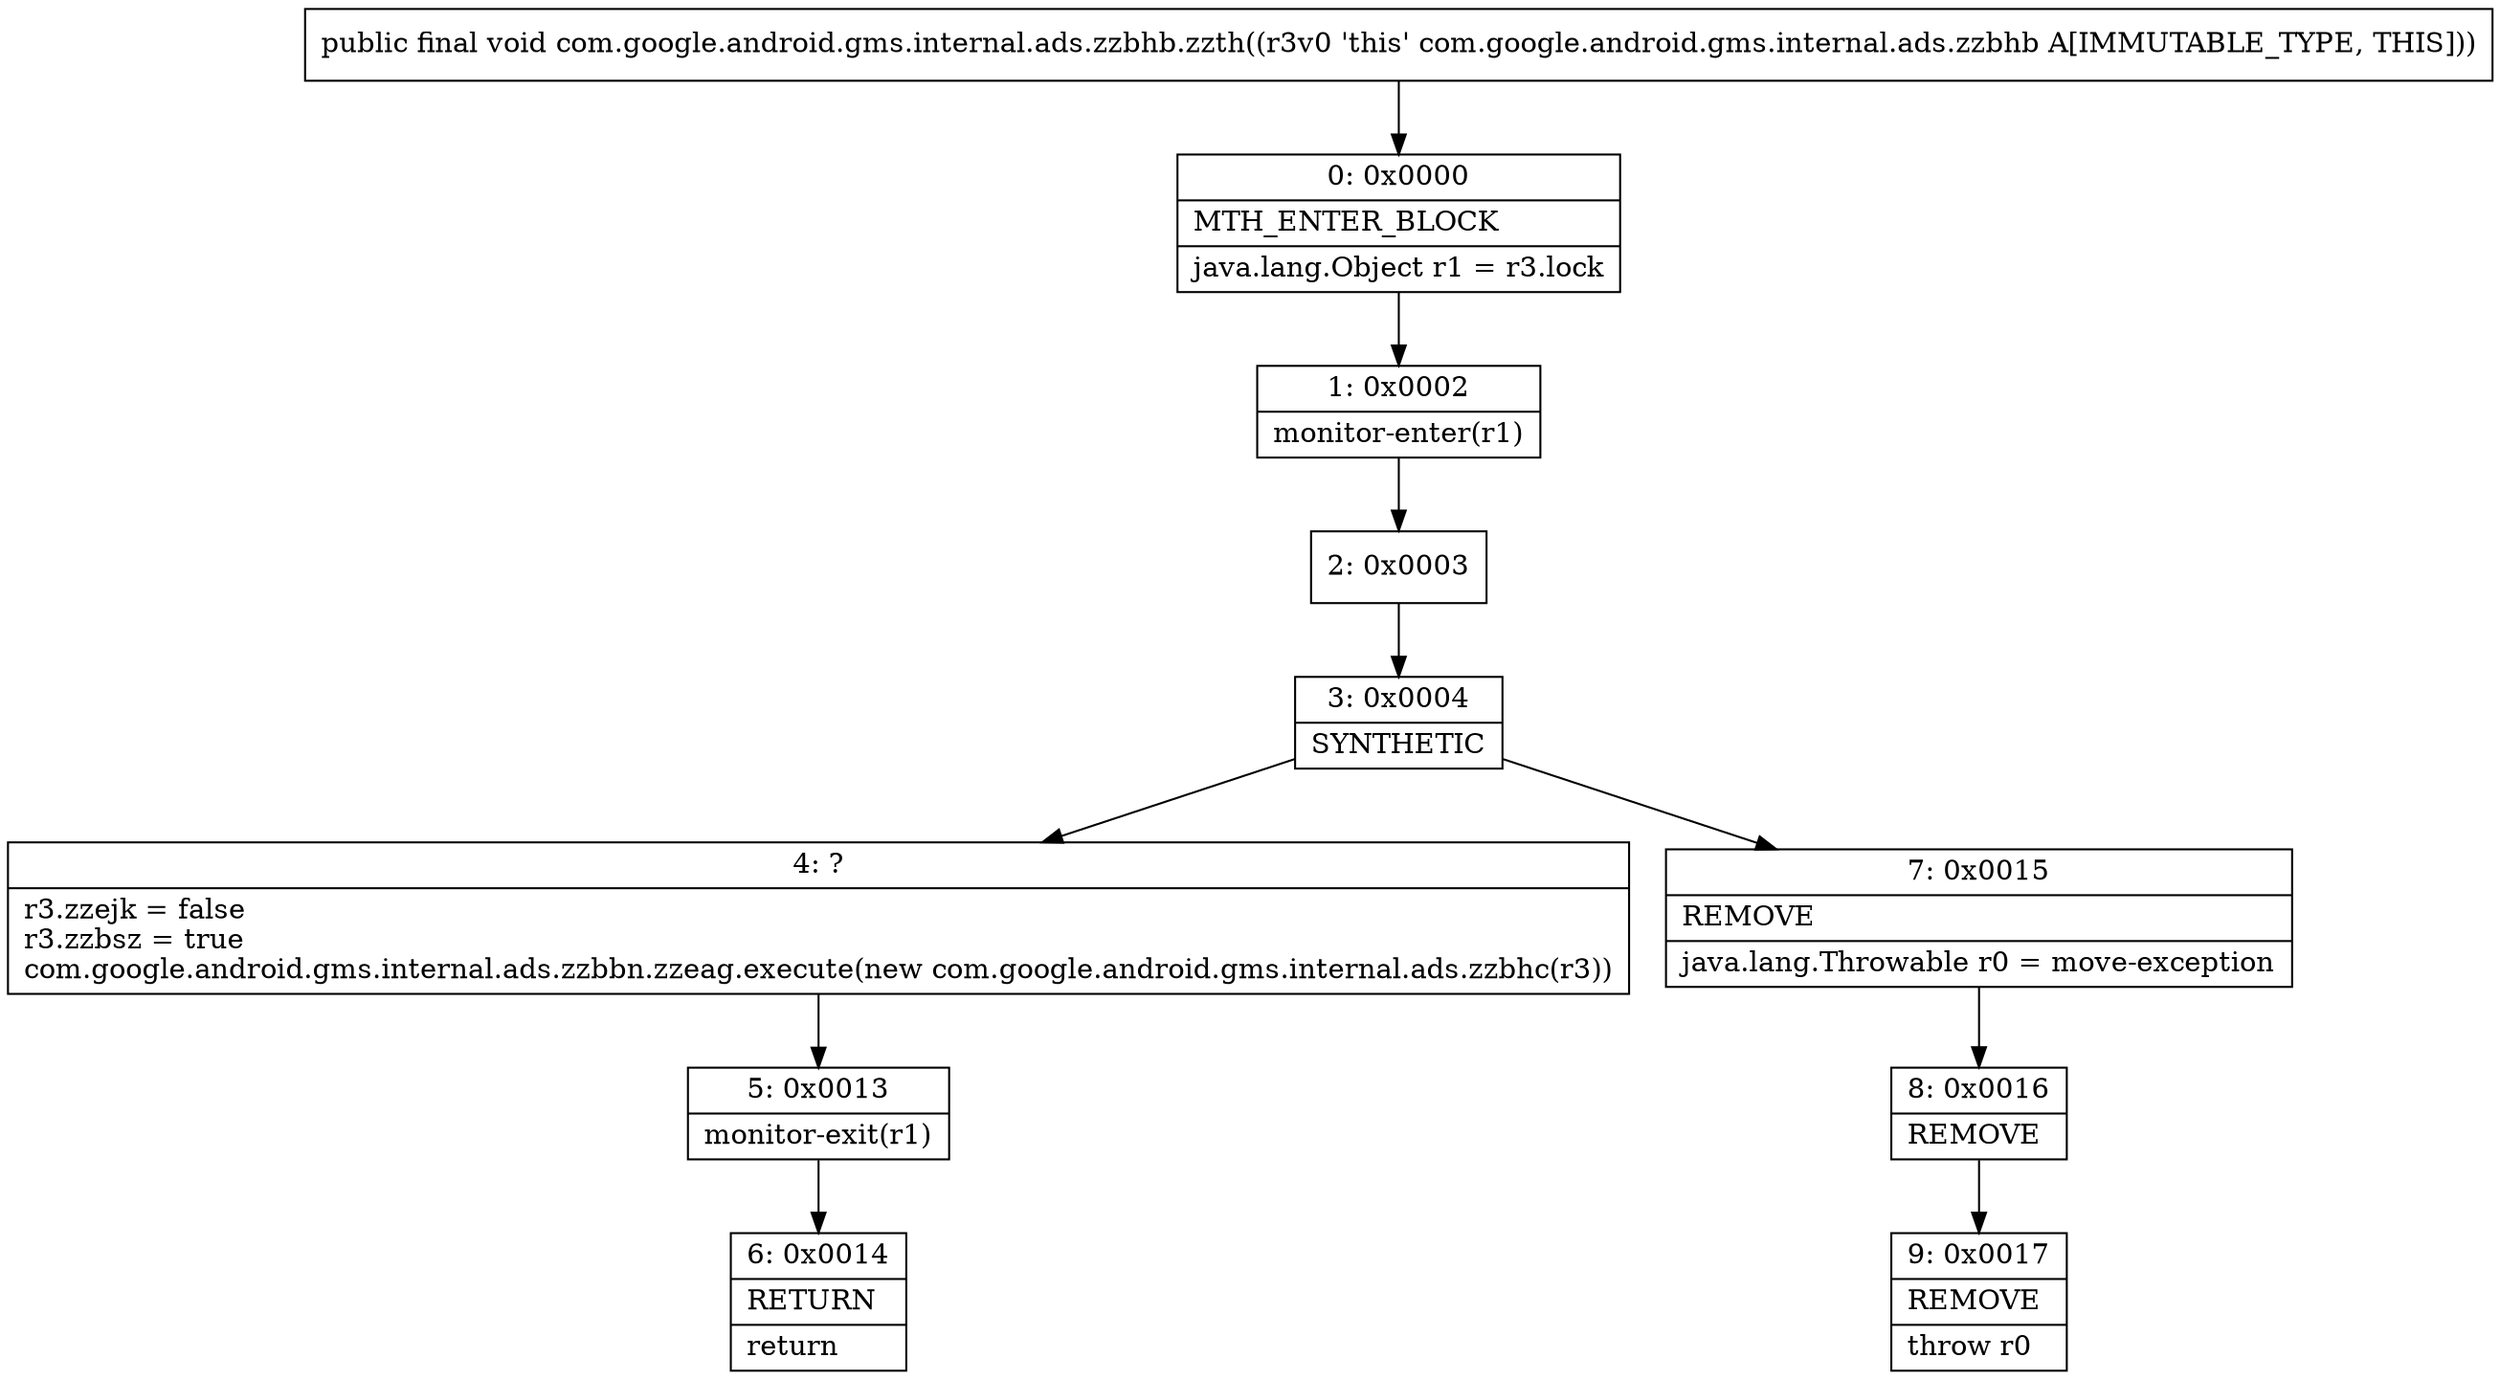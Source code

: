 digraph "CFG forcom.google.android.gms.internal.ads.zzbhb.zzth()V" {
Node_0 [shape=record,label="{0\:\ 0x0000|MTH_ENTER_BLOCK\l|java.lang.Object r1 = r3.lock\l}"];
Node_1 [shape=record,label="{1\:\ 0x0002|monitor\-enter(r1)\l}"];
Node_2 [shape=record,label="{2\:\ 0x0003}"];
Node_3 [shape=record,label="{3\:\ 0x0004|SYNTHETIC\l}"];
Node_4 [shape=record,label="{4\:\ ?|r3.zzejk = false\lr3.zzbsz = true\lcom.google.android.gms.internal.ads.zzbbn.zzeag.execute(new com.google.android.gms.internal.ads.zzbhc(r3))\l}"];
Node_5 [shape=record,label="{5\:\ 0x0013|monitor\-exit(r1)\l}"];
Node_6 [shape=record,label="{6\:\ 0x0014|RETURN\l|return\l}"];
Node_7 [shape=record,label="{7\:\ 0x0015|REMOVE\l|java.lang.Throwable r0 = move\-exception\l}"];
Node_8 [shape=record,label="{8\:\ 0x0016|REMOVE\l}"];
Node_9 [shape=record,label="{9\:\ 0x0017|REMOVE\l|throw r0\l}"];
MethodNode[shape=record,label="{public final void com.google.android.gms.internal.ads.zzbhb.zzth((r3v0 'this' com.google.android.gms.internal.ads.zzbhb A[IMMUTABLE_TYPE, THIS])) }"];
MethodNode -> Node_0;
Node_0 -> Node_1;
Node_1 -> Node_2;
Node_2 -> Node_3;
Node_3 -> Node_4;
Node_3 -> Node_7;
Node_4 -> Node_5;
Node_5 -> Node_6;
Node_7 -> Node_8;
Node_8 -> Node_9;
}

